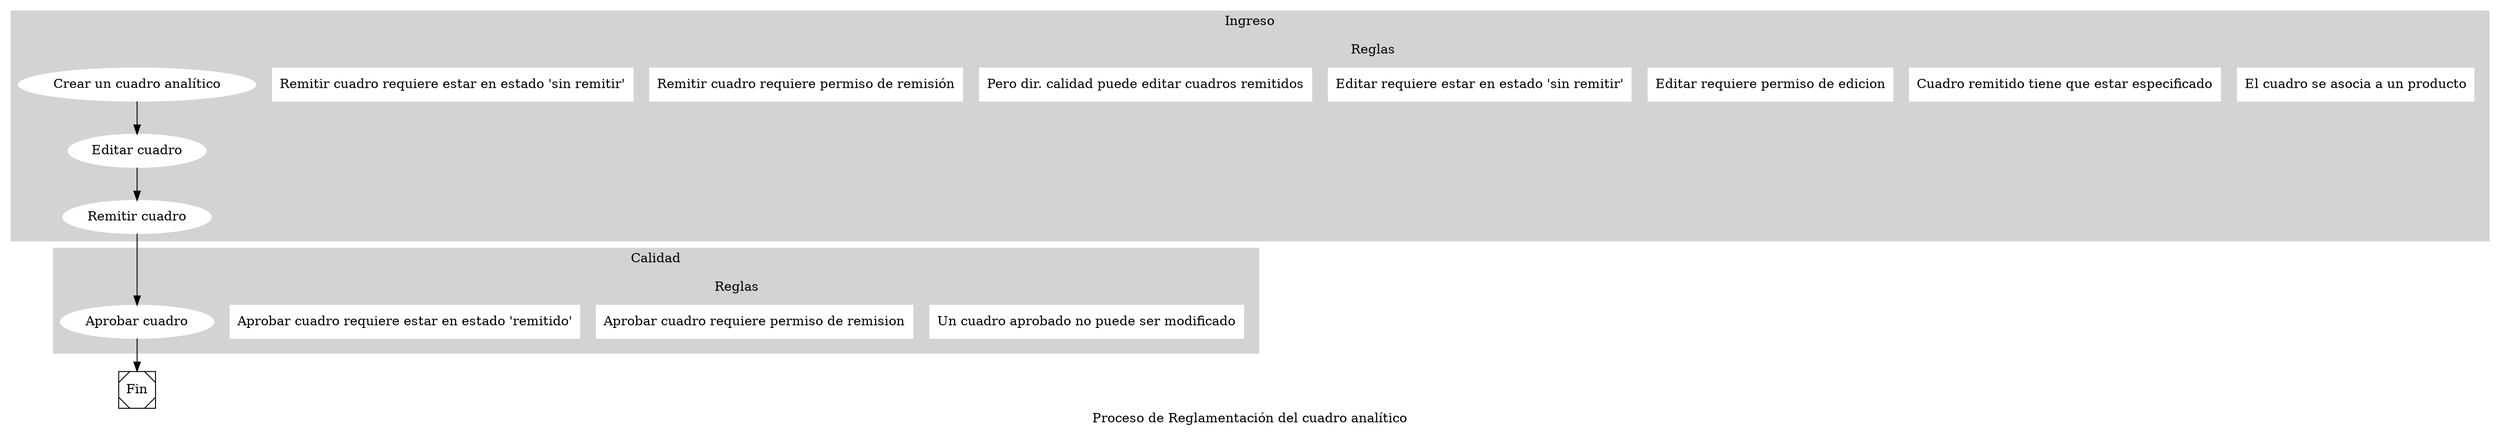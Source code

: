 digraph G {
        label="Proceso de Reglamentación del cuadro analítico"
                subgraph cluster_0 {

                        style=filled;
                        color=lightgrey;
                        node [style=filled,color=white];
                        a0 [label="Crear un cuadro analítico"]
                                a1 [label="Editar cuadro"]    
                                a2 [label="Remitir cuadro"]

                                label = "Ingreso";
                        subgraph cluster_reglas_reglamentacion {
                                label="Reglas"
                                rankdir="TB"
                                        node [style=filled,color=white, shape=ssquare, ];
                                r1 [label="El cuadro se asocia a un producto"]
                                        r2 [label="Cuadro remitido tiene que estar especificado"]
                                r4[label="Editar requiere permiso de edicion"]
                                r5[label="Editar requiere estar en estado 'sin remitir'"]
                                r10[label="Pero dir. calidad puede editar cuadros remitidos"]
                                r6[label="Remitir cuadro requiere permiso de remisión"]
                                r9[label="Remitir cuadro requiere estar en estado 'sin remitir'"]
                        }

                }

        subgraph cluster_caldad{
                style=filled;
                color=lightgrey;
                node [style=filled,color=white];
                a3 [label="Aprobar cuadro"]
                        label = "Calidad"
                        subgraph cluster_reglas_calidad {
                                label="Reglas"

                                        node [style=filled,color=white, shape=ssquare, ];
                                r3 [label="Un cuadro aprobado no puede ser modificado"]
                                r7[label="Aprobar cuadro requiere permiso de remision"]
                                r8[label="Aprobar cuadro requiere estar en estado 'remitido'"]

                                
                        }

        }



        a0 -> a1 -> a2 -> a3

                end [shape=Msquare, label="Fin"];

        a3 -> end
}
